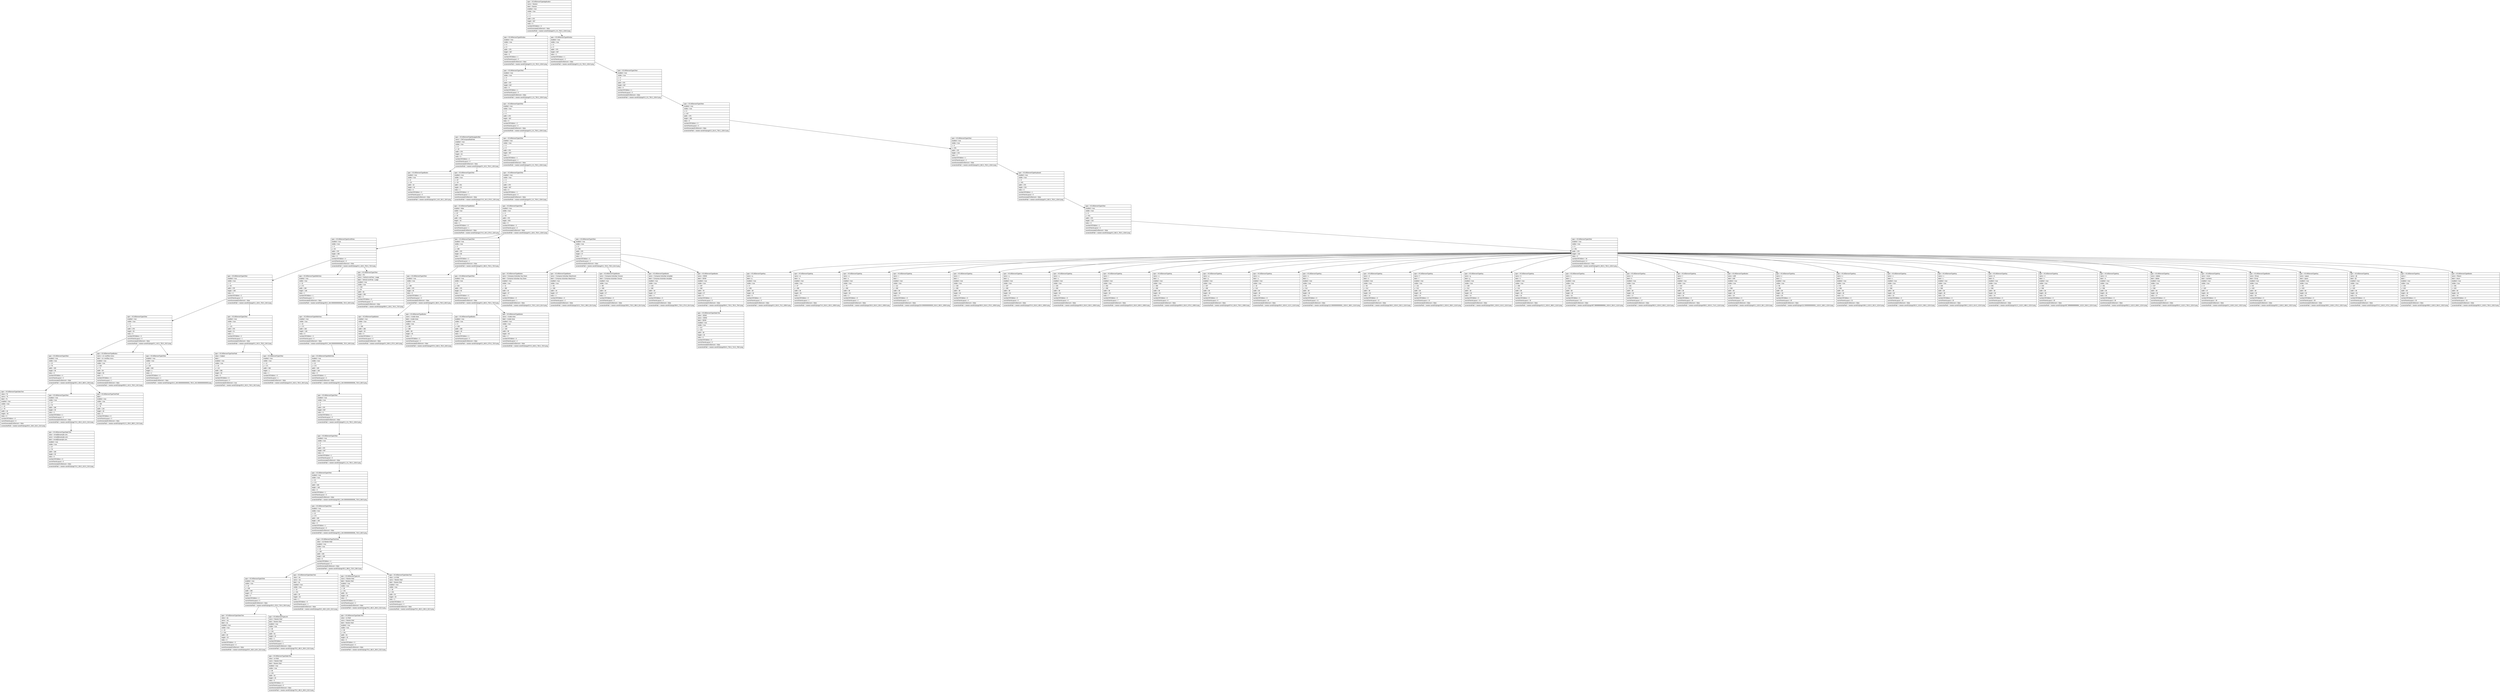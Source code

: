 digraph Layout {

	node [shape=record fontname=Arial];

	0	[label="{type = XCUIElementTypeApplication\l|name = Newton\l|label = Newton\l|enabled = true\l|visible = true\l|x = 0\l|y = 0\l|width = 375\l|height = 667\l|index = 0\l|numberOfChildren = 3\l|eventGeneratedOnElement = false \l|screenshotPath = newton-send/S2/pngs/0.0_0.0_750.0_1334.0.png\l}"]
	1	[label="{type = XCUIElementTypeWindow\l|enabled = true\l|visible = true\l|x = 0\l|y = 0\l|width = 375\l|height = 667\l|index = 0\l|numberOfChildren = 1\l|numInParentLayout = 0\l|eventGeneratedOnElement = false \l|screenshotPath = newton-send/S2/pngs/0.0_0.0_750.0_1334.0.png\l}"]
	2	[label="{type = XCUIElementTypeWindow\l|enabled = true\l|visible = true\l|x = 0\l|y = 0\l|width = 375\l|height = 667\l|index = 2\l|numberOfChildren = 1\l|numInParentLayout = 2\l|eventGeneratedOnElement = false \l|screenshotPath = newton-send/S2/pngs/0.0_0.0_750.0_1334.0.png\l}"]
	3	[label="{type = XCUIElementTypeOther\l|enabled = true\l|visible = true\l|x = 0\l|y = 0\l|width = 375\l|height = 667\l|index = 0\l|numberOfChildren = 1\l|numInParentLayout = 0\l|eventGeneratedOnElement = false \l|screenshotPath = newton-send/S2/pngs/0.0_0.0_750.0_1334.0.png\l}"]
	4	[label="{type = XCUIElementTypeOther\l|enabled = true\l|visible = true\l|x = 0\l|y = 0\l|width = 375\l|height = 667\l|index = 0\l|numberOfChildren = 1\l|numInParentLayout = 0\l|eventGeneratedOnElement = false \l|screenshotPath = newton-send/S2/pngs/0.0_0.0_750.0_1334.0.png\l}"]
	5	[label="{type = XCUIElementTypeOther\l|enabled = true\l|visible = true\l|x = 0\l|y = 0\l|width = 375\l|height = 667\l|index = 0\l|numberOfChildren = 2\l|numInParentLayout = 0\l|eventGeneratedOnElement = false \l|screenshotPath = newton-send/S2/pngs/0.0_0.0_750.0_1334.0.png\l}"]
	6	[label="{type = XCUIElementTypeOther\l|enabled = true\l|visible = true\l|x = 0\l|y = 407\l|width = 375\l|height = 260\l|index = 0\l|numberOfChildren = 3\l|numInParentLayout = 0\l|eventGeneratedOnElement = false \l|screenshotPath = newton-send/S2/pngs/0.0_814.0_750.0_1334.0.png\l}"]
	7	[label="{type = XCUIElementTypeNavigationBar\l|name = CMComposeMailView\l|enabled = true\l|visible = true\l|x = 0\l|y = 20\l|width = 375\l|height = 44\l|index = 0\l|numberOfChildren = 2\l|numInParentLayout = 0\l|eventGeneratedOnElement = false \l|screenshotPath = newton-send/S2/pngs/0.0_40.0_750.0_128.0.png\l}"]
	8	[label="{type = XCUIElementTypeOther\l|enabled = true\l|visible = true\l|x = 0\l|y = 0\l|width = 375\l|height = 667\l|index = 1\l|numberOfChildren = 1\l|numInParentLayout = 1\l|eventGeneratedOnElement = false \l|screenshotPath = newton-send/S2/pngs/0.0_0.0_750.0_1334.0.png\l}"]
	9	[label="{type = XCUIElementTypeOther\l|enabled = true\l|visible = true\l|x = 0\l|y = 451\l|width = 375\l|height = 216\l|index = 2\l|numberOfChildren = 1\l|numInParentLayout = 2\l|eventGeneratedOnElement = false \l|screenshotPath = newton-send/S2/pngs/0.0_902.0_750.0_1334.0.png\l}"]
	10	[label="{type = XCUIElementTypeButton\l|enabled = true\l|visible = true\l|x = 8\l|y = 20\l|width = 32\l|height = 44\l|index = 0\l|numberOfChildren = 0\l|numInParentLayout = 0\l|eventGeneratedOnElement = false \l|screenshotPath = newton-send/S2/pngs/16.0_40.0_80.0_128.0.png\l}"]
	11	[label="{type = XCUIElementTypeOther\l|enabled = true\l|visible = true\l|x = 87\l|y = 20\l|width = 201\l|height = 44\l|index = 1\l|numberOfChildren = 2\l|numInParentLayout = 1\l|eventGeneratedOnElement = false \l|screenshotPath = newton-send/S2/pngs/174.0_40.0_576.0_128.0.png\l}"]
	12	[label="{type = XCUIElementTypeOther\l|enabled = true\l|visible = true\l|x = 0\l|y = 0\l|width = 375\l|height = 667\l|index = 0\l|numberOfChildren = 1\l|numInParentLayout = 0\l|eventGeneratedOnElement = false \l|screenshotPath = newton-send/S2/pngs/0.0_0.0_750.0_1334.0.png\l}"]
	13	[label="{type = XCUIElementTypeKeyboard\l|enabled = true\l|visible = true\l|x = 0\l|y = 451\l|width = 375\l|height = 216\l|index = 0\l|numberOfChildren = 1\l|numInParentLayout = 0\l|eventGeneratedOnElement = false \l|screenshotPath = newton-send/S2/pngs/0.0_902.0_750.0_1334.0.png\l}"]
	14	[label="{type = XCUIElementTypeButton\l|enabled = false\l|visible = true\l|x = 87\l|y = 20\l|width = 201\l|height = 44\l|index = 1\l|numberOfChildren = 0\l|numInParentLayout = 1\l|eventGeneratedOnElement = false \l|screenshotPath = newton-send/S2/pngs/174.0_40.0_576.0_128.0.png\l}"]
	15	[label="{type = XCUIElementTypeOther\l|enabled = true\l|visible = true\l|x = 0\l|y = 64\l|width = 375\l|height = 603\l|index = 0\l|numberOfChildren = 3\l|numInParentLayout = 0\l|eventGeneratedOnElement = false \l|screenshotPath = newton-send/S2/pngs/0.0_128.0_750.0_1334.0.png\l}"]
	16	[label="{type = XCUIElementTypeOther\l|enabled = true\l|visible = true\l|x = 0\l|y = 451\l|width = 375\l|height = 216\l|index = 0\l|numberOfChildren = 1\l|numInParentLayout = 0\l|eventGeneratedOnElement = false \l|screenshotPath = newton-send/S2/pngs/0.0_902.0_750.0_1334.0.png\l}"]
	17	[label="{type = XCUIElementTypeScrollView\l|enabled = true\l|visible = true\l|x = 0\l|y = 64\l|width = 375\l|height = 296\l|index = 0\l|numberOfChildren = 4\l|numInParentLayout = 0\l|eventGeneratedOnElement = false \l|screenshotPath = newton-send/S2/pngs/0.0_128.0_750.0_720.0.png\l}"]
	18	[label="{type = XCUIElementTypeOther\l|enabled = true\l|visible = true\l|x = 0\l|y = 280\l|width = 375\l|height = 80\l|index = 1\l|numberOfChildren = 2\l|numInParentLayout = 1\l|eventGeneratedOnElement = false \l|screenshotPath = newton-send/S2/pngs/0.0_560.0_750.0_720.0.png\l}"]
	19	[label="{type = XCUIElementTypeOther\l|enabled = true\l|visible = true\l|x = 0\l|y = 360\l|width = 375\l|height = 47\l|index = 2\l|numberOfChildren = 6\l|numInParentLayout = 2\l|eventGeneratedOnElement = false \l|screenshotPath = newton-send/S2/pngs/0.0_720.0_750.0_814.0.png\l}"]
	20	[label="{type = XCUIElementTypeOther\l|enabled = true\l|visible = true\l|x = 0\l|y = 451\l|width = 375\l|height = 216\l|index = 0\l|numberOfChildren = 34\l|numInParentLayout = 0\l|eventGeneratedOnElement = false \l|screenshotPath = newton-send/S2/pngs/0.0_902.0_750.0_1334.0.png\l}"]
	21	[label="{type = XCUIElementTypeOther\l|enabled = true\l|visible = true\l|x = 0\l|y = 64\l|width = 375\l|height = 108\l|index = 0\l|numberOfChildren = 2\l|numInParentLayout = 0\l|eventGeneratedOnElement = false \l|screenshotPath = newton-send/S2/pngs/0.0_128.0_750.0_344.0.png\l}"]
	22	[label="{type = XCUIElementTypeWebView\l|enabled = true\l|visible = true\l|x = 15\l|y = 172\l|width = 345\l|height = 148\l|index = 1\l|numberOfChildren = 1\l|numInParentLayout = 1\l|eventGeneratedOnElement = false \l|screenshotPath = newton-send/S2/pngs/30.0_344.00000000000006_720.0_640.0.png\l}"]
	23	[label="{type = XCUIElementTypeOther\l|value = 0%\l|name = Vertical scroll bar, 1 page\l|label = Vertical scroll bar, 1 page\l|enabled = true\l|visible = true\l|x = 342\l|y = 64\l|width = 30\l|height = 296\l|index = 2\l|numberOfChildren = 0\l|numInParentLayout = 2\l|eventGeneratedOnElement = false \l|screenshotPath = newton-send/S2/pngs/684.0_128.0_744.0_720.0.png\l}"]
	24	[label="{type = XCUIElementTypeOther\l|enabled = true\l|visible = true\l|x = 0\l|y = 280\l|width = 375\l|height = 40\l|index = 0\l|numberOfChildren = 3\l|numInParentLayout = 0\l|eventGeneratedOnElement = false \l|screenshotPath = newton-send/S2/pngs/0.0_560.0_750.0_640.0.png\l}"]
	25	[label="{type = XCUIElementTypeOther\l|enabled = true\l|visible = true\l|x = 0\l|y = 320\l|width = 375\l|height = 40\l|index = 1\l|numberOfChildren = 3\l|numInParentLayout = 1\l|eventGeneratedOnElement = false \l|screenshotPath = newton-send/S2/pngs/0.0_640.0_750.0_720.0.png\l}"]
	26	[label="{type = XCUIElementTypeButton\l|name = Compose Actionbar Key Down\l|label = Compose Actionbar Key Down\l|enabled = true\l|visible = true\l|x = 11\l|y = 360\l|width = 44\l|height = 47\l|index = 1\l|numberOfChildren = 0\l|numInParentLayout = 1\l|eventGeneratedOnElement = false \l|screenshotPath = newton-send/S2/pngs/22.0_720.0_110.0_814.0.png\l}"]
	27	[label="{type = XCUIElementTypeButton\l|name = Compose Actionbar Attachment\l|label = Compose Actionbar Attachment\l|enabled = true\l|visible = true\l|x = 55\l|y = 360\l|width = 44\l|height = 47\l|index = 2\l|numberOfChildren = 0\l|numInParentLayout = 2\l|eventGeneratedOnElement = false \l|screenshotPath = newton-send/S2/pngs/110.0_720.0_198.0_814.0.png\l}"]
	28	[label="{type = XCUIElementTypeButton\l|name = Compose Actionbar Snooze\l|label = Compose Actionbar Snooze\l|enabled = true\l|visible = true\l|x = 99\l|y = 360\l|width = 44\l|height = 47\l|index = 3\l|numberOfChildren = 0\l|numInParentLayout = 3\l|eventGeneratedOnElement = false \l|screenshotPath = newton-send/S2/pngs/198.0_720.0_286.0_814.0.png\l}"]
	29	[label="{type = XCUIElementTypeButton\l|name = Compose Actionbar template\l|label = Compose Actionbar template\l|enabled = true\l|visible = true\l|x = 143\l|y = 360\l|width = 44\l|height = 47\l|index = 4\l|numberOfChildren = 0\l|numInParentLayout = 4\l|eventGeneratedOnElement = false \l|screenshotPath = newton-send/S2/pngs/286.0_720.0_374.0_814.0.png\l}"]
	30	[label="{type = XCUIElementTypeButton\l|name = SEND\l|label = SEND\l|enabled = true\l|visible = true\l|x = 297\l|y = 360\l|width = 78\l|height = 37\l|index = 5\l|numberOfChildren = 1\l|numInParentLayout = 5\l|eventGeneratedOnElement = false \l|screenshotPath = newton-send/S2/pngs/594.0_720.0_750.0_794.0.png\l}"]
	31	[label="{type = XCUIElementTypeKey\l|name = q\l|label = q\l|enabled = true\l|visible = true\l|x = 0\l|y = 458\l|width = 38\l|height = 46\l|index = 0\l|numberOfChildren = 0\l|numInParentLayout = 0\l|eventGeneratedOnElement = false \l|screenshotPath = newton-send/S2/pngs/0.0_916.0_76.0_1008.0.png\l}"]
	32	[label="{type = XCUIElementTypeKey\l|name = w\l|label = w\l|enabled = true\l|visible = true\l|x = 37\l|y = 458\l|width = 38\l|height = 46\l|index = 1\l|numberOfChildren = 0\l|numInParentLayout = 1\l|eventGeneratedOnElement = false \l|screenshotPath = newton-send/S2/pngs/74.0_916.0_150.0_1008.0.png\l}"]
	33	[label="{type = XCUIElementTypeKey\l|name = e\l|label = e\l|enabled = true\l|visible = true\l|x = 75\l|y = 458\l|width = 38\l|height = 46\l|index = 2\l|numberOfChildren = 0\l|numInParentLayout = 2\l|eventGeneratedOnElement = false \l|screenshotPath = newton-send/S2/pngs/150.0_916.0_226.0_1008.0.png\l}"]
	34	[label="{type = XCUIElementTypeKey\l|name = r\l|label = r\l|enabled = true\l|visible = true\l|x = 112\l|y = 458\l|width = 38\l|height = 46\l|index = 3\l|numberOfChildren = 0\l|numInParentLayout = 3\l|eventGeneratedOnElement = false \l|screenshotPath = newton-send/S2/pngs/224.00000000000003_916.0_300.0_1008.0.png\l}"]
	35	[label="{type = XCUIElementTypeKey\l|name = t\l|label = t\l|enabled = true\l|visible = true\l|x = 150\l|y = 458\l|width = 38\l|height = 46\l|index = 4\l|numberOfChildren = 0\l|numInParentLayout = 4\l|eventGeneratedOnElement = false \l|screenshotPath = newton-send/S2/pngs/300.0_916.0_376.0_1008.0.png\l}"]
	36	[label="{type = XCUIElementTypeKey\l|name = y\l|label = y\l|enabled = true\l|visible = true\l|x = 187\l|y = 458\l|width = 38\l|height = 46\l|index = 5\l|numberOfChildren = 0\l|numInParentLayout = 5\l|eventGeneratedOnElement = false \l|screenshotPath = newton-send/S2/pngs/374.0_916.0_450.0_1008.0.png\l}"]
	37	[label="{type = XCUIElementTypeKey\l|name = u\l|label = u\l|enabled = true\l|visible = true\l|x = 225\l|y = 458\l|width = 38\l|height = 46\l|index = 6\l|numberOfChildren = 0\l|numInParentLayout = 6\l|eventGeneratedOnElement = false \l|screenshotPath = newton-send/S2/pngs/450.0_916.0_526.0_1008.0.png\l}"]
	38	[label="{type = XCUIElementTypeKey\l|name = i\l|label = i\l|enabled = true\l|visible = true\l|x = 262\l|y = 458\l|width = 38\l|height = 46\l|index = 7\l|numberOfChildren = 0\l|numInParentLayout = 7\l|eventGeneratedOnElement = false \l|screenshotPath = newton-send/S2/pngs/524.0_916.0_600.0_1008.0.png\l}"]
	39	[label="{type = XCUIElementTypeKey\l|name = o\l|label = o\l|enabled = true\l|visible = true\l|x = 300\l|y = 458\l|width = 38\l|height = 46\l|index = 8\l|numberOfChildren = 0\l|numInParentLayout = 8\l|eventGeneratedOnElement = false \l|screenshotPath = newton-send/S2/pngs/600.0_916.0_676.0_1008.0.png\l}"]
	40	[label="{type = XCUIElementTypeKey\l|name = p\l|label = p\l|enabled = true\l|visible = true\l|x = 337\l|y = 458\l|width = 38\l|height = 46\l|index = 9\l|numberOfChildren = 0\l|numInParentLayout = 9\l|eventGeneratedOnElement = false \l|screenshotPath = newton-send/S2/pngs/674.0_916.0_750.0_1008.0.png\l}"]
	41	[label="{type = XCUIElementTypeKey\l|name = a\l|label = a\l|enabled = true\l|visible = true\l|x = 18\l|y = 512\l|width = 38\l|height = 46\l|index = 10\l|numberOfChildren = 0\l|numInParentLayout = 10\l|eventGeneratedOnElement = false \l|screenshotPath = newton-send/S2/pngs/36.0_1024.0_112.0_1116.0.png\l}"]
	42	[label="{type = XCUIElementTypeKey\l|name = s\l|label = s\l|enabled = true\l|visible = true\l|x = 56\l|y = 512\l|width = 38\l|height = 46\l|index = 11\l|numberOfChildren = 0\l|numInParentLayout = 11\l|eventGeneratedOnElement = false \l|screenshotPath = newton-send/S2/pngs/112.00000000000001_1024.0_188.0_1116.0.png\l}"]
	43	[label="{type = XCUIElementTypeKey\l|name = d\l|label = d\l|enabled = true\l|visible = true\l|x = 93\l|y = 512\l|width = 38\l|height = 46\l|index = 12\l|numberOfChildren = 0\l|numInParentLayout = 12\l|eventGeneratedOnElement = false \l|screenshotPath = newton-send/S2/pngs/186.0_1024.0_262.0_1116.0.png\l}"]
	44	[label="{type = XCUIElementTypeKey\l|name = f\l|label = f\l|enabled = true\l|visible = true\l|x = 131\l|y = 512\l|width = 38\l|height = 46\l|index = 13\l|numberOfChildren = 0\l|numInParentLayout = 13\l|eventGeneratedOnElement = false \l|screenshotPath = newton-send/S2/pngs/262.0_1024.0_338.0_1116.0.png\l}"]
	45	[label="{type = XCUIElementTypeKey\l|name = g\l|label = g\l|enabled = true\l|visible = true\l|x = 169\l|y = 512\l|width = 38\l|height = 46\l|index = 14\l|numberOfChildren = 0\l|numInParentLayout = 14\l|eventGeneratedOnElement = false \l|screenshotPath = newton-send/S2/pngs/338.0_1024.0_414.0_1116.0.png\l}"]
	46	[label="{type = XCUIElementTypeKey\l|name = h\l|label = h\l|enabled = true\l|visible = true\l|x = 206\l|y = 512\l|width = 38\l|height = 46\l|index = 15\l|numberOfChildren = 0\l|numInParentLayout = 15\l|eventGeneratedOnElement = false \l|screenshotPath = newton-send/S2/pngs/412.0_1024.0_488.0_1116.0.png\l}"]
	47	[label="{type = XCUIElementTypeKey\l|name = j\l|label = j\l|enabled = true\l|visible = true\l|x = 244\l|y = 512\l|width = 38\l|height = 46\l|index = 16\l|numberOfChildren = 0\l|numInParentLayout = 16\l|eventGeneratedOnElement = false \l|screenshotPath = newton-send/S2/pngs/487.99999999999994_1024.0_564.0_1116.0.png\l}"]
	48	[label="{type = XCUIElementTypeKey\l|name = k\l|label = k\l|enabled = true\l|visible = true\l|x = 281\l|y = 512\l|width = 38\l|height = 46\l|index = 17\l|numberOfChildren = 0\l|numInParentLayout = 17\l|eventGeneratedOnElement = false \l|screenshotPath = newton-send/S2/pngs/562.0_1024.0_638.0_1116.0.png\l}"]
	49	[label="{type = XCUIElementTypeKey\l|name = l\l|label = l\l|enabled = true\l|visible = true\l|x = 319\l|y = 512\l|width = 38\l|height = 46\l|index = 18\l|numberOfChildren = 0\l|numInParentLayout = 18\l|eventGeneratedOnElement = false \l|screenshotPath = newton-send/S2/pngs/638.0_1024.0_714.0_1116.0.png\l}"]
	50	[label="{type = XCUIElementTypeButton\l|name = shift\l|label = shift\l|enabled = true\l|visible = true\l|x = 0\l|y = 566\l|width = 48\l|height = 46\l|index = 19\l|numberOfChildren = 0\l|numInParentLayout = 19\l|eventGeneratedOnElement = false \l|screenshotPath = newton-send/S2/pngs/0.0_1132.0_96.0_1224.0.png\l}"]
	51	[label="{type = XCUIElementTypeKey\l|name = z\l|label = z\l|enabled = true\l|visible = true\l|x = 56\l|y = 566\l|width = 38\l|height = 46\l|index = 20\l|numberOfChildren = 0\l|numInParentLayout = 20\l|eventGeneratedOnElement = false \l|screenshotPath = newton-send/S2/pngs/112.00000000000001_1132.0_188.0_1224.0.png\l}"]
	52	[label="{type = XCUIElementTypeKey\l|name = x\l|label = x\l|enabled = true\l|visible = true\l|x = 93\l|y = 566\l|width = 38\l|height = 46\l|index = 21\l|numberOfChildren = 0\l|numInParentLayout = 21\l|eventGeneratedOnElement = false \l|screenshotPath = newton-send/S2/pngs/186.0_1132.0_262.0_1224.0.png\l}"]
	53	[label="{type = XCUIElementTypeKey\l|name = c\l|label = c\l|enabled = true\l|visible = true\l|x = 131\l|y = 566\l|width = 38\l|height = 46\l|index = 22\l|numberOfChildren = 0\l|numInParentLayout = 22\l|eventGeneratedOnElement = false \l|screenshotPath = newton-send/S2/pngs/262.0_1132.0_338.0_1224.0.png\l}"]
	54	[label="{type = XCUIElementTypeKey\l|name = v\l|label = v\l|enabled = true\l|visible = true\l|x = 169\l|y = 566\l|width = 38\l|height = 46\l|index = 23\l|numberOfChildren = 0\l|numInParentLayout = 23\l|eventGeneratedOnElement = false \l|screenshotPath = newton-send/S2/pngs/338.0_1132.0_414.0_1224.0.png\l}"]
	55	[label="{type = XCUIElementTypeKey\l|name = b\l|label = b\l|enabled = true\l|visible = true\l|x = 206\l|y = 566\l|width = 38\l|height = 46\l|index = 24\l|numberOfChildren = 0\l|numInParentLayout = 24\l|eventGeneratedOnElement = false \l|screenshotPath = newton-send/S2/pngs/412.0_1132.0_488.0_1224.0.png\l}"]
	56	[label="{type = XCUIElementTypeKey\l|name = n\l|label = n\l|enabled = true\l|visible = true\l|x = 244\l|y = 566\l|width = 38\l|height = 46\l|index = 25\l|numberOfChildren = 0\l|numInParentLayout = 25\l|eventGeneratedOnElement = false \l|screenshotPath = newton-send/S2/pngs/487.99999999999994_1132.0_564.0_1224.0.png\l}"]
	57	[label="{type = XCUIElementTypeKey\l|name = m\l|label = m\l|enabled = true\l|visible = true\l|x = 281\l|y = 566\l|width = 38\l|height = 46\l|index = 26\l|numberOfChildren = 0\l|numInParentLayout = 26\l|eventGeneratedOnElement = false \l|screenshotPath = newton-send/S2/pngs/562.0_1132.0_638.0_1224.0.png\l}"]
	58	[label="{type = XCUIElementTypeKey\l|name = delete\l|label = delete\l|enabled = true\l|visible = true\l|x = 327\l|y = 566\l|width = 48\l|height = 46\l|index = 27\l|numberOfChildren = 0\l|numInParentLayout = 27\l|eventGeneratedOnElement = false \l|screenshotPath = newton-send/S2/pngs/654.0_1132.0_750.0_1224.0.png\l}"]
	59	[label="{type = XCUIElementTypeKey\l|name = more\l|label = numbers\l|enabled = true\l|visible = true\l|x = 0\l|y = 620\l|width = 47\l|height = 46\l|index = 28\l|numberOfChildren = 0\l|numInParentLayout = 28\l|eventGeneratedOnElement = false \l|screenshotPath = newton-send/S2/pngs/0.0_1240.0_94.0_1332.0.png\l}"]
	60	[label="{type = XCUIElementTypeButton\l|name = Emoji\l|label = Emoji\l|enabled = true\l|visible = true\l|x = 46\l|y = 620\l|width = 48\l|height = 46\l|index = 29\l|numberOfChildren = 0\l|numInParentLayout = 29\l|eventGeneratedOnElement = false \l|screenshotPath = newton-send/S2/pngs/92.0_1240.0_188.0_1332.0.png\l}"]
	61	[label="{type = XCUIElementTypeKey\l|name = space\l|label = space\l|enabled = true\l|visible = true\l|x = 93\l|y = 620\l|width = 95\l|height = 46\l|index = 30\l|numberOfChildren = 0\l|numInParentLayout = 30\l|eventGeneratedOnElement = false \l|screenshotPath = newton-send/S2/pngs/186.0_1240.0_376.0_1332.0.png\l}"]
	62	[label="{type = XCUIElementTypeKey\l|name = @\l|label = @\l|enabled = true\l|visible = true\l|x = 187\l|y = 620\l|width = 48\l|height = 46\l|index = 31\l|numberOfChildren = 0\l|numInParentLayout = 31\l|eventGeneratedOnElement = false \l|screenshotPath = newton-send/S2/pngs/374.0_1240.0_470.0_1332.0.png\l}"]
	63	[label="{type = XCUIElementTypeKey\l|name = .\l|label = .\l|enabled = true\l|visible = true\l|x = 234\l|y = 620\l|width = 48\l|height = 46\l|index = 32\l|numberOfChildren = 0\l|numInParentLayout = 32\l|eventGeneratedOnElement = false \l|screenshotPath = newton-send/S2/pngs/468.0_1240.0_564.0_1332.0.png\l}"]
	64	[label="{type = XCUIElementTypeButton\l|name = Return\l|label = return\l|enabled = true\l|visible = true\l|x = 281\l|y = 620\l|width = 94\l|height = 46\l|index = 33\l|numberOfChildren = 0\l|numInParentLayout = 33\l|eventGeneratedOnElement = false \l|screenshotPath = newton-send/S2/pngs/562.0_1240.0_750.0_1332.0.png\l}"]
	65	[label="{type = XCUIElementTypeOther\l|enabled = true\l|visible = true\l|x = 0\l|y = 71\l|width = 375\l|height = 50\l|index = 0\l|numberOfChildren = 3\l|numInParentLayout = 0\l|eventGeneratedOnElement = false \l|screenshotPath = newton-send/S2/pngs/0.0_142.0_750.0_242.0.png\l}"]
	66	[label="{type = XCUIElementTypeOther\l|enabled = true\l|visible = true\l|x = 0\l|y = 121\l|width = 375\l|height = 51\l|index = 1\l|numberOfChildren = 2\l|numInParentLayout = 1\l|eventGeneratedOnElement = false \l|screenshotPath = newton-send/S2/pngs/0.0_242.0_750.0_344.0.png\l}"]
	67	[label="{type = XCUIElementTypeWebView\l|enabled = true\l|visible = true\l|x = 15\l|y = 172\l|width = 345\l|height = 148\l|index = 0\l|numberOfChildren = 3\l|numInParentLayout = 0\l|eventGeneratedOnElement = false \l|screenshotPath = newton-send/S2/pngs/30.0_344.00000000000006_720.0_640.0.png\l}"]
	68	[label="{type = XCUIElementTypeButton\l|enabled = true\l|visible = true\l|x = 0\l|y = 280\l|width = 285\l|height = 40\l|index = 0\l|numberOfChildren = 1\l|numInParentLayout = 0\l|eventGeneratedOnElement = false \l|screenshotPath = newton-send/S2/pngs/0.0_560.0_570.0_640.0.png\l}"]
	69	[label="{type = XCUIElementTypeButton\l|name = modal close\l|label = modal close\l|enabled = true\l|visible = true\l|x = 285\l|y = 280\l|width = 90\l|height = 40\l|index = 2\l|numberOfChildren = 0\l|numInParentLayout = 2\l|eventGeneratedOnElement = false \l|screenshotPath = newton-send/S2/pngs/570.0_560.0_750.0_640.0.png\l}"]
	70	[label="{type = XCUIElementTypeButton\l|enabled = true\l|visible = true\l|x = 0\l|y = 320\l|width = 285\l|height = 40\l|index = 0\l|numberOfChildren = 1\l|numInParentLayout = 0\l|eventGeneratedOnElement = false \l|screenshotPath = newton-send/S2/pngs/0.0_640.0_570.0_720.0.png\l}"]
	71	[label="{type = XCUIElementTypeButton\l|name = modal close\l|label = modal close\l|enabled = true\l|visible = true\l|x = 285\l|y = 320\l|width = 90\l|height = 40\l|index = 2\l|numberOfChildren = 0\l|numInParentLayout = 2\l|eventGeneratedOnElement = false \l|screenshotPath = newton-send/S2/pngs/570.0_640.0_750.0_720.0.png\l}"]
	72	[label="{type = XCUIElementTypeStaticText\l|value = SEND\l|name = SEND\l|label = SEND\l|enabled = true\l|visible = true\l|x = 317\l|y = 375\l|width = 38\l|height = 18\l|index = 0\l|numberOfChildren = 0\l|numInParentLayout = 0\l|eventGeneratedOnElement = false \l|screenshotPath = newton-send/S2/pngs/634.0_750.0_710.0_786.0.png\l}"]
	73	[label="{type = XCUIElementTypeOther\l|enabled = true\l|visible = true\l|x = 15\l|y = 78\l|width = 325\l|height = 36\l|index = 0\l|numberOfChildren = 4\l|numInParentLayout = 0\l|eventGeneratedOnElement = false \l|screenshotPath = newton-send/S2/pngs/30.0_156.0_680.0_228.0.png\l}"]
	74	[label="{type = XCUIElementTypeButton\l|name = cm overflow menu\l|label = cm overflow menu\l|enabled = true\l|visible = true\l|x = 325\l|y = 71\l|width = 50\l|height = 50\l|index = 1\l|numberOfChildren = 0\l|numInParentLayout = 1\l|eventGeneratedOnElement = false \l|screenshotPath = newton-send/S2/pngs/650.0_142.0_750.0_242.0.png\l}"]
	75	[label="{type = XCUIElementTypeOther\l|enabled = true\l|visible = true\l|x = 12\l|y = 120\l|width = 363\l|height = 1\l|index = 2\l|numberOfChildren = 0\l|numInParentLayout = 2\l|eventGeneratedOnElement = false \l|screenshotPath = newton-send/S2/pngs/24.0_240.00000000000003_750.0_242.00000000000003.png\l}"]
	76	[label="{type = XCUIElementTypeTextField\l|value = Subject\l|label = \l|enabled = true\l|visible = true\l|x = 15\l|y = 121\l|width = 355\l|height = 50\l|index = 0\l|numberOfChildren = 0\l|numInParentLayout = 0\l|eventGeneratedOnElement = true \l|screenshotPath = newton-send/S2/pngs/30.0_242.0_740.0_342.0.png\l}"]
	77	[label="{type = XCUIElementTypeOther\l|enabled = true\l|visible = true\l|x = 12\l|y = 171\l|width = 363\l|height = 1\l|index = 1\l|numberOfChildren = 0\l|numInParentLayout = 1\l|eventGeneratedOnElement = false \l|screenshotPath = newton-send/S2/pngs/24.0_342.0_750.0_344.0.png\l}"]
	78	[label="{type = XCUIElementTypeWebView\l|enabled = true\l|visible = true\l|x = 15\l|y = 172\l|width = 345\l|height = 148\l|index = 0\l|numberOfChildren = 1\l|numInParentLayout = 0\l|eventGeneratedOnElement = false \l|screenshotPath = newton-send/S2/pngs/30.0_344.00000000000006_720.0_640.0.png\l}"]
	79	[label="{type = XCUIElementTypeStaticText\l|value = To\l|name = To\l|label = To\l|enabled = true\l|visible = true\l|x = 15\l|y = 78\l|width = 18\l|height = 30\l|index = 0\l|numberOfChildren = 0\l|numInParentLayout = 0\l|eventGeneratedOnElement = false \l|screenshotPath = newton-send/S2/pngs/30.0_156.0_66.0_216.0.png\l}"]
	80	[label="{type = XCUIElementTypeOther\l|enabled = true\l|visible = true\l|x = 37\l|y = 78\l|width = 168\l|height = 30\l|index = 2\l|numberOfChildren = 1\l|numInParentLayout = 2\l|eventGeneratedOnElement = false \l|screenshotPath = newton-send/S2/pngs/74.0_156.0_410.0_216.0.png\l}"]
	81	[label="{type = XCUIElementTypeTextField\l|label = \l|enabled = true\l|visible = true\l|x = 206\l|y = 79\l|width = 134\l|height = 29\l|index = 3\l|numberOfChildren = 0\l|numInParentLayout = 3\l|eventGeneratedOnElement = false \l|screenshotPath = newton-send/S2/pngs/412.0_158.0_680.0_216.0.png\l}"]
	82	[label="{type = XCUIElementTypeOther\l|enabled = true\l|visible = true\l|x = 0\l|y = 0\l|width = 375\l|height = 667\l|index = 0\l|numberOfChildren = 1\l|numInParentLayout = 0\l|eventGeneratedOnElement = false \l|screenshotPath = newton-send/S2/pngs/0.0_0.0_750.0_1334.0.png\l}"]
	83	[label="{type = XCUIElementTypeStaticText\l|value = email@example.com,\l|name = email@example.com,\l|label = email@example.com,\l|enabled = true\l|visible = true\l|x = 37\l|y = 78\l|width = 168\l|height = 30\l|index = 0\l|numberOfChildren = 0\l|numInParentLayout = 0\l|eventGeneratedOnElement = false \l|screenshotPath = newton-send/S2/pngs/74.0_156.0_410.0_216.0.png\l}"]
	84	[label="{type = XCUIElementTypeOther\l|enabled = true\l|visible = true\l|x = 0\l|y = 0\l|width = 375\l|height = 667\l|index = 0\l|numberOfChildren = 1\l|numInParentLayout = 0\l|eventGeneratedOnElement = false \l|screenshotPath = newton-send/S2/pngs/0.0_0.0_750.0_1334.0.png\l}"]
	85	[label="{type = XCUIElementTypeOther\l|enabled = true\l|visible = true\l|x = 15\l|y = 172\l|width = 345\l|height = 148\l|index = 0\l|numberOfChildren = 1\l|numInParentLayout = 0\l|eventGeneratedOnElement = false \l|screenshotPath = newton-send/S2/pngs/30.0_344.00000000000006_720.0_640.0.png\l}"]
	86	[label="{type = XCUIElementTypeOther\l|enabled = true\l|visible = true\l|x = 15\l|y = 172\l|width = 345\l|height = 148\l|index = 0\l|numberOfChildren = 1\l|numInParentLayout = 0\l|eventGeneratedOnElement = false \l|screenshotPath = newton-send/S2/pngs/30.0_344.00000000000006_720.0_640.0.png\l}"]
	87	[label="{type = XCUIElementTypeTextView\l|value =   via Newton Mail \l|enabled = true\l|visible = true\l|x = 15\l|y = 184\l|width = 345\l|height = 108\l|index = 0\l|numberOfChildren = 4\l|numInParentLayout = 0\l|eventGeneratedOnElement = false \l|screenshotPath = newton-send/S2/pngs/30.0_368.0_720.0_584.0.png\l}"]
	88	[label="{type = XCUIElementTypeOther\l|enabled = true\l|visible = true\l|x = 15\l|y = 238\l|width = 345\l|height = 27\l|index = 0\l|numberOfChildren = 2\l|numInParentLayout = 0\l|eventGeneratedOnElement = false \l|screenshotPath = newton-send/S2/pngs/30.0_476.0_720.0_530.0.png\l}"]
	89	[label="{type = XCUIElementTypeStaticText\l|value = via \l|name = via\l|label = via\l|enabled = true\l|visible = true\l|x = 15\l|y = 241\l|width = 25\l|height = 20\l|index = 1\l|numberOfChildren = 0\l|numInParentLayout = 1\l|eventGeneratedOnElement = false \l|screenshotPath = newton-send/S2/pngs/30.0_482.0_80.0_522.0.png\l}"]
	90	[label="{type = XCUIElementTypeLink\l|name = Newton Mail\l|label = Newton Mail\l|enabled = true\l|visible = true\l|x = 39\l|y = 241\l|width = 91\l|height = 20\l|index = 2\l|numberOfChildren = 1\l|numInParentLayout = 2\l|eventGeneratedOnElement = false \l|screenshotPath = newton-send/S2/pngs/78.0_482.0_260.0_522.0.png\l}"]
	91	[label="{type = XCUIElementTypeStaticText\l|value = on Mail\l|name = Newton Mail\l|label = Newton Mail\l|enabled = true\l|visible = true\l|x = 39\l|y = 241\l|width = 91\l|height = 20\l|index = 3\l|numberOfChildren = 0\l|numInParentLayout = 3\l|eventGeneratedOnElement = false \l|screenshotPath = newton-send/S2/pngs/78.0_482.0_260.0_522.0.png\l}"]
	92	[label="{type = XCUIElementTypeStaticText\l|value = via \l|name = via\l|label = via\l|enabled = true\l|visible = true\l|x = 15\l|y = 241\l|width = 25\l|height = 20\l|index = 0\l|numberOfChildren = 0\l|numInParentLayout = 0\l|eventGeneratedOnElement = false \l|screenshotPath = newton-send/S2/pngs/30.0_482.0_80.0_522.0.png\l}"]
	93	[label="{type = XCUIElementTypeLink\l|name = Newton Mail\l|label = Newton Mail\l|enabled = true\l|visible = true\l|x = 39\l|y = 241\l|width = 91\l|height = 20\l|index = 1\l|numberOfChildren = 1\l|numInParentLayout = 1\l|eventGeneratedOnElement = false \l|screenshotPath = newton-send/S2/pngs/78.0_482.0_260.0_522.0.png\l}"]
	94	[label="{type = XCUIElementTypeStaticText\l|value = on Mail\l|name = Newton Mail\l|label = Newton Mail\l|enabled = true\l|visible = true\l|x = 39\l|y = 241\l|width = 91\l|height = 20\l|index = 0\l|numberOfChildren = 0\l|numInParentLayout = 0\l|eventGeneratedOnElement = false \l|screenshotPath = newton-send/S2/pngs/78.0_482.0_260.0_522.0.png\l}"]
	95	[label="{type = XCUIElementTypeStaticText\l|value = on Mail\l|name = Newton Mail\l|label = Newton Mail\l|enabled = true\l|visible = true\l|x = 39\l|y = 241\l|width = 91\l|height = 20\l|index = 0\l|numberOfChildren = 0\l|numInParentLayout = 0\l|eventGeneratedOnElement = false \l|screenshotPath = newton-send/S2/pngs/78.0_482.0_260.0_522.0.png\l}"]


	0 -> 1
	0 -> 2
	1 -> 3
	2 -> 4
	3 -> 5
	4 -> 6
	5 -> 7
	5 -> 8
	6 -> 9
	7 -> 10
	7 -> 11
	8 -> 12
	9 -> 13
	11 -> 14
	12 -> 15
	13 -> 16
	15 -> 17
	15 -> 18
	15 -> 19
	16 -> 20
	17 -> 21
	17 -> 22
	17 -> 23
	18 -> 24
	18 -> 25
	19 -> 26
	19 -> 27
	19 -> 28
	19 -> 29
	19 -> 30
	20 -> 31
	20 -> 32
	20 -> 33
	20 -> 34
	20 -> 35
	20 -> 36
	20 -> 37
	20 -> 38
	20 -> 39
	20 -> 40
	20 -> 41
	20 -> 42
	20 -> 43
	20 -> 44
	20 -> 45
	20 -> 46
	20 -> 47
	20 -> 48
	20 -> 49
	20 -> 50
	20 -> 51
	20 -> 52
	20 -> 53
	20 -> 54
	20 -> 55
	20 -> 56
	20 -> 57
	20 -> 58
	20 -> 59
	20 -> 60
	20 -> 61
	20 -> 62
	20 -> 63
	20 -> 64
	21 -> 65
	21 -> 66
	22 -> 67
	24 -> 68
	24 -> 69
	25 -> 70
	25 -> 71
	30 -> 72
	65 -> 73
	65 -> 74
	65 -> 75
	66 -> 76
	66 -> 77
	67 -> 78
	73 -> 79
	73 -> 80
	73 -> 81
	78 -> 82
	80 -> 83
	82 -> 84
	84 -> 85
	85 -> 86
	86 -> 87
	87 -> 88
	87 -> 89
	87 -> 90
	87 -> 91
	88 -> 92
	88 -> 93
	90 -> 94
	93 -> 95


}